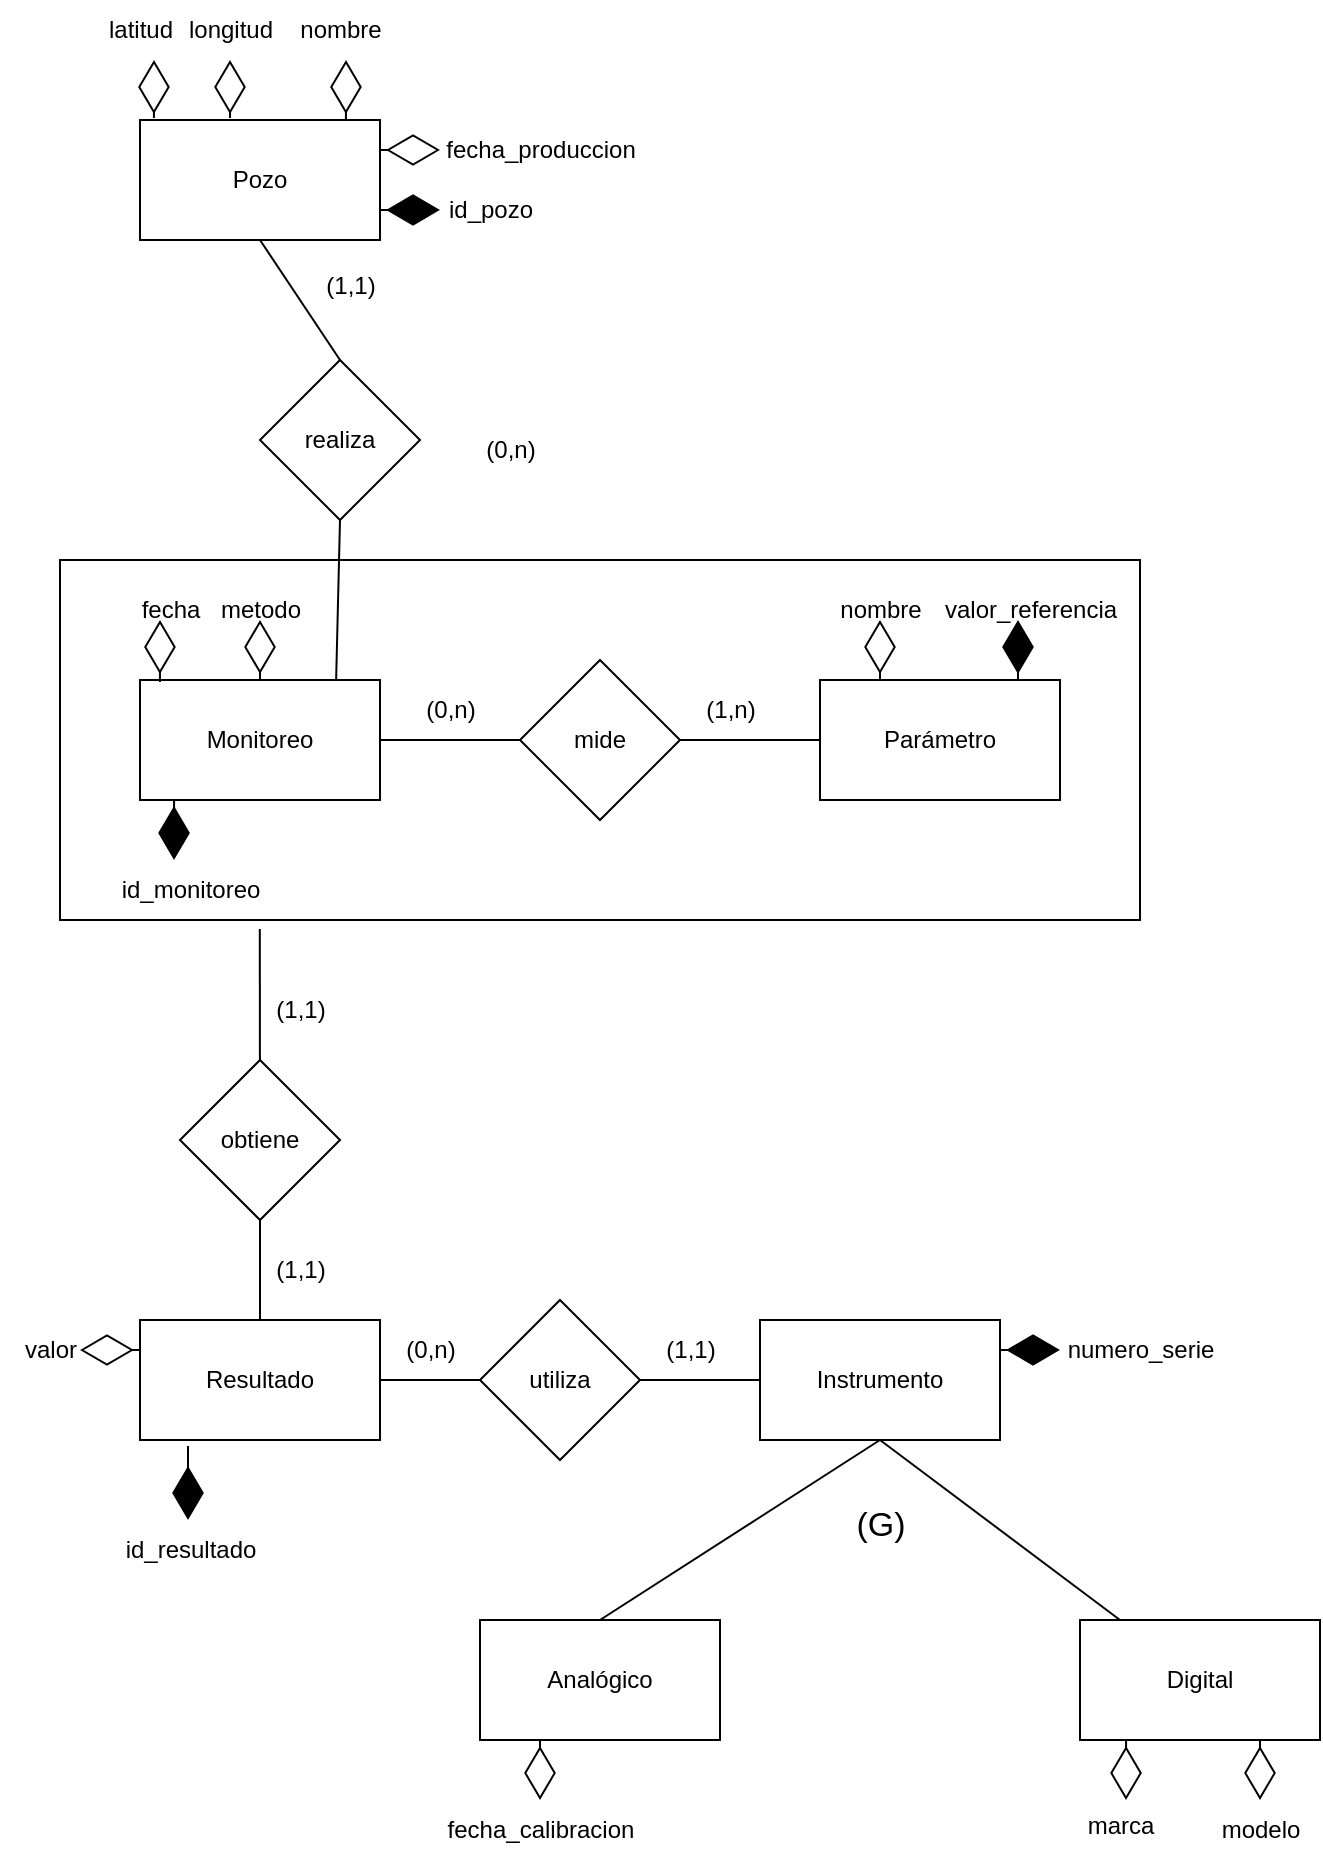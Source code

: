 <mxfile version="28.1.1">
  <diagram name="Página-1" id="F08g4S8QX43q0Huv5xN_">
    <mxGraphModel dx="1426" dy="777" grid="1" gridSize="10" guides="1" tooltips="1" connect="1" arrows="1" fold="1" page="1" pageScale="1" pageWidth="827" pageHeight="1169" math="0" shadow="0">
      <root>
        <mxCell id="0" />
        <mxCell id="1" parent="0" />
        <mxCell id="-ekGsj5JHg_tpQNRDKtk-1" value="Pozo" style="rounded=0;whiteSpace=wrap;html=1;" vertex="1" parent="1">
          <mxGeometry x="100" y="90" width="120" height="60" as="geometry" />
        </mxCell>
        <mxCell id="-ekGsj5JHg_tpQNRDKtk-2" value="" style="endArrow=none;html=1;rounded=0;entryX=0.5;entryY=1;entryDx=0;entryDy=0;exitX=0.5;exitY=0;exitDx=0;exitDy=0;" edge="1" parent="1" source="-ekGsj5JHg_tpQNRDKtk-3" target="-ekGsj5JHg_tpQNRDKtk-1">
          <mxGeometry width="50" height="50" relative="1" as="geometry">
            <mxPoint x="160" y="240" as="sourcePoint" />
            <mxPoint x="300" y="240" as="targetPoint" />
          </mxGeometry>
        </mxCell>
        <mxCell id="-ekGsj5JHg_tpQNRDKtk-3" value="realiza" style="rhombus;whiteSpace=wrap;html=1;" vertex="1" parent="1">
          <mxGeometry x="160" y="210" width="80" height="80" as="geometry" />
        </mxCell>
        <mxCell id="-ekGsj5JHg_tpQNRDKtk-4" value="" style="endArrow=none;html=1;rounded=0;exitX=0.5;exitY=1;exitDx=0;exitDy=0;entryX=0.817;entryY=0.017;entryDx=0;entryDy=0;entryPerimeter=0;" edge="1" parent="1" source="-ekGsj5JHg_tpQNRDKtk-3" target="-ekGsj5JHg_tpQNRDKtk-5">
          <mxGeometry width="50" height="50" relative="1" as="geometry">
            <mxPoint x="250" y="290" as="sourcePoint" />
            <mxPoint x="100" y="290" as="targetPoint" />
          </mxGeometry>
        </mxCell>
        <mxCell id="-ekGsj5JHg_tpQNRDKtk-5" value="Monitoreo" style="rounded=0;whiteSpace=wrap;html=1;" vertex="1" parent="1">
          <mxGeometry x="100" y="370" width="120" height="60" as="geometry" />
        </mxCell>
        <mxCell id="-ekGsj5JHg_tpQNRDKtk-6" value="" style="endArrow=none;html=1;rounded=0;exitX=1;exitY=0.5;exitDx=0;exitDy=0;" edge="1" parent="1" source="-ekGsj5JHg_tpQNRDKtk-5" target="-ekGsj5JHg_tpQNRDKtk-7">
          <mxGeometry width="50" height="50" relative="1" as="geometry">
            <mxPoint x="262" y="250" as="sourcePoint" />
            <mxPoint x="370" y="270" as="targetPoint" />
          </mxGeometry>
        </mxCell>
        <mxCell id="-ekGsj5JHg_tpQNRDKtk-7" value="mide" style="rhombus;whiteSpace=wrap;html=1;" vertex="1" parent="1">
          <mxGeometry x="290" y="360" width="80" height="80" as="geometry" />
        </mxCell>
        <mxCell id="-ekGsj5JHg_tpQNRDKtk-8" value="" style="endArrow=none;html=1;rounded=0;entryX=1;entryY=0.5;entryDx=0;entryDy=0;exitX=0;exitY=0.5;exitDx=0;exitDy=0;" edge="1" parent="1" source="-ekGsj5JHg_tpQNRDKtk-9" target="-ekGsj5JHg_tpQNRDKtk-7">
          <mxGeometry width="50" height="50" relative="1" as="geometry">
            <mxPoint x="320" y="320" as="sourcePoint" />
            <mxPoint x="370" y="270" as="targetPoint" />
          </mxGeometry>
        </mxCell>
        <mxCell id="-ekGsj5JHg_tpQNRDKtk-9" value="Parámetro" style="rounded=0;whiteSpace=wrap;html=1;" vertex="1" parent="1">
          <mxGeometry x="440" y="370" width="120" height="60" as="geometry" />
        </mxCell>
        <mxCell id="-ekGsj5JHg_tpQNRDKtk-10" value="" style="rounded=0;whiteSpace=wrap;html=1;fillColor=none;" vertex="1" parent="1">
          <mxGeometry x="60" y="310" width="540" height="180" as="geometry" />
        </mxCell>
        <mxCell id="-ekGsj5JHg_tpQNRDKtk-11" value="" style="endArrow=none;html=1;rounded=0;exitX=0.185;exitY=1.025;exitDx=0;exitDy=0;exitPerimeter=0;" edge="1" parent="1" source="-ekGsj5JHg_tpQNRDKtk-10" target="-ekGsj5JHg_tpQNRDKtk-12">
          <mxGeometry width="50" height="50" relative="1" as="geometry">
            <mxPoint x="290" y="460" as="sourcePoint" />
            <mxPoint x="324" y="600" as="targetPoint" />
          </mxGeometry>
        </mxCell>
        <mxCell id="-ekGsj5JHg_tpQNRDKtk-12" value="obtiene" style="rhombus;whiteSpace=wrap;html=1;" vertex="1" parent="1">
          <mxGeometry x="120" y="560" width="80" height="80" as="geometry" />
        </mxCell>
        <mxCell id="-ekGsj5JHg_tpQNRDKtk-13" value="" style="endArrow=none;html=1;rounded=0;" edge="1" parent="1" source="-ekGsj5JHg_tpQNRDKtk-12" target="-ekGsj5JHg_tpQNRDKtk-14">
          <mxGeometry width="50" height="50" relative="1" as="geometry">
            <mxPoint x="290" y="460" as="sourcePoint" />
            <mxPoint x="340" y="410" as="targetPoint" />
          </mxGeometry>
        </mxCell>
        <mxCell id="-ekGsj5JHg_tpQNRDKtk-14" value="Resultado" style="rounded=0;whiteSpace=wrap;html=1;" vertex="1" parent="1">
          <mxGeometry x="100" y="690" width="120" height="60" as="geometry" />
        </mxCell>
        <mxCell id="-ekGsj5JHg_tpQNRDKtk-15" value="" style="endArrow=none;html=1;rounded=0;exitX=1;exitY=0.5;exitDx=0;exitDy=0;" edge="1" parent="1" source="-ekGsj5JHg_tpQNRDKtk-14" target="-ekGsj5JHg_tpQNRDKtk-16">
          <mxGeometry width="50" height="50" relative="1" as="geometry">
            <mxPoint x="310" y="690" as="sourcePoint" />
            <mxPoint x="290" y="720" as="targetPoint" />
          </mxGeometry>
        </mxCell>
        <mxCell id="-ekGsj5JHg_tpQNRDKtk-16" value="utiliza" style="rhombus;whiteSpace=wrap;html=1;" vertex="1" parent="1">
          <mxGeometry x="270" y="680" width="80" height="80" as="geometry" />
        </mxCell>
        <mxCell id="-ekGsj5JHg_tpQNRDKtk-17" value="" style="endArrow=none;html=1;rounded=0;exitX=1;exitY=0.5;exitDx=0;exitDy=0;" edge="1" parent="1" source="-ekGsj5JHg_tpQNRDKtk-16" target="-ekGsj5JHg_tpQNRDKtk-18">
          <mxGeometry width="50" height="50" relative="1" as="geometry">
            <mxPoint x="310" y="690" as="sourcePoint" />
            <mxPoint x="360" y="640" as="targetPoint" />
          </mxGeometry>
        </mxCell>
        <mxCell id="-ekGsj5JHg_tpQNRDKtk-18" value="Instrumento" style="rounded=0;whiteSpace=wrap;html=1;" vertex="1" parent="1">
          <mxGeometry x="410" y="690" width="120" height="60" as="geometry" />
        </mxCell>
        <mxCell id="-ekGsj5JHg_tpQNRDKtk-19" value="" style="endArrow=none;html=1;rounded=0;entryX=0.5;entryY=1;entryDx=0;entryDy=0;exitX=0.5;exitY=0;exitDx=0;exitDy=0;" edge="1" parent="1" source="-ekGsj5JHg_tpQNRDKtk-20" target="-ekGsj5JHg_tpQNRDKtk-18">
          <mxGeometry width="50" height="50" relative="1" as="geometry">
            <mxPoint x="350" y="820" as="sourcePoint" />
            <mxPoint x="510" y="750" as="targetPoint" />
          </mxGeometry>
        </mxCell>
        <mxCell id="-ekGsj5JHg_tpQNRDKtk-20" value="Analógico" style="rounded=0;whiteSpace=wrap;html=1;" vertex="1" parent="1">
          <mxGeometry x="270" y="840" width="120" height="60" as="geometry" />
        </mxCell>
        <mxCell id="-ekGsj5JHg_tpQNRDKtk-21" value="" style="endArrow=none;html=1;rounded=0;exitX=0.5;exitY=1;exitDx=0;exitDy=0;" edge="1" parent="1" source="-ekGsj5JHg_tpQNRDKtk-18" target="-ekGsj5JHg_tpQNRDKtk-22">
          <mxGeometry width="50" height="50" relative="1" as="geometry">
            <mxPoint x="460" y="800" as="sourcePoint" />
            <mxPoint x="470" y="750" as="targetPoint" />
          </mxGeometry>
        </mxCell>
        <mxCell id="-ekGsj5JHg_tpQNRDKtk-22" value="Digital" style="rounded=0;whiteSpace=wrap;html=1;" vertex="1" parent="1">
          <mxGeometry x="570" y="840" width="120" height="60" as="geometry" />
        </mxCell>
        <mxCell id="-ekGsj5JHg_tpQNRDKtk-23" value="(G)" style="text;html=1;align=center;verticalAlign=middle;resizable=0;points=[];autosize=1;strokeColor=none;fillColor=none;fontSize=17;" vertex="1" parent="1">
          <mxGeometry x="445" y="778" width="50" height="30" as="geometry" />
        </mxCell>
        <mxCell id="-ekGsj5JHg_tpQNRDKtk-24" value="" style="endArrow=diamondThin;endFill=0;endSize=24;html=1;rounded=0;exitX=0.058;exitY=-0.017;exitDx=0;exitDy=0;exitPerimeter=0;" edge="1" parent="1" source="-ekGsj5JHg_tpQNRDKtk-1">
          <mxGeometry width="160" relative="1" as="geometry">
            <mxPoint x="230" y="250" as="sourcePoint" />
            <mxPoint x="107" y="60" as="targetPoint" />
          </mxGeometry>
        </mxCell>
        <mxCell id="-ekGsj5JHg_tpQNRDKtk-25" value="latitud" style="text;html=1;align=center;verticalAlign=middle;resizable=0;points=[];autosize=1;strokeColor=none;fillColor=none;" vertex="1" parent="1">
          <mxGeometry x="70" y="30" width="60" height="30" as="geometry" />
        </mxCell>
        <mxCell id="-ekGsj5JHg_tpQNRDKtk-26" value="" style="endArrow=diamondThin;endFill=0;endSize=24;html=1;rounded=0;exitX=0.375;exitY=-0.017;exitDx=0;exitDy=0;exitPerimeter=0;" edge="1" parent="1" source="-ekGsj5JHg_tpQNRDKtk-1">
          <mxGeometry width="160" relative="1" as="geometry">
            <mxPoint x="230" y="250" as="sourcePoint" />
            <mxPoint x="145" y="60" as="targetPoint" />
          </mxGeometry>
        </mxCell>
        <mxCell id="-ekGsj5JHg_tpQNRDKtk-27" value="longitud" style="text;html=1;align=center;verticalAlign=middle;resizable=0;points=[];autosize=1;strokeColor=none;fillColor=none;" vertex="1" parent="1">
          <mxGeometry x="110" y="30" width="70" height="30" as="geometry" />
        </mxCell>
        <mxCell id="-ekGsj5JHg_tpQNRDKtk-28" value="" style="endArrow=diamondThin;endFill=0;endSize=24;html=1;rounded=0;exitX=0.858;exitY=0;exitDx=0;exitDy=0;exitPerimeter=0;" edge="1" parent="1" source="-ekGsj5JHg_tpQNRDKtk-1">
          <mxGeometry width="160" relative="1" as="geometry">
            <mxPoint x="230" y="250" as="sourcePoint" />
            <mxPoint x="203" y="60" as="targetPoint" />
          </mxGeometry>
        </mxCell>
        <mxCell id="-ekGsj5JHg_tpQNRDKtk-29" value="nombre" style="text;html=1;align=center;verticalAlign=middle;resizable=0;points=[];autosize=1;strokeColor=none;fillColor=none;" vertex="1" parent="1">
          <mxGeometry x="170" y="30" width="60" height="30" as="geometry" />
        </mxCell>
        <mxCell id="-ekGsj5JHg_tpQNRDKtk-30" value="" style="endArrow=diamondThin;endFill=0;endSize=24;html=1;rounded=0;exitX=1;exitY=0.25;exitDx=0;exitDy=0;" edge="1" parent="1" source="-ekGsj5JHg_tpQNRDKtk-1">
          <mxGeometry width="160" relative="1" as="geometry">
            <mxPoint x="230" y="250" as="sourcePoint" />
            <mxPoint x="250" y="105" as="targetPoint" />
          </mxGeometry>
        </mxCell>
        <mxCell id="-ekGsj5JHg_tpQNRDKtk-31" value="fecha_produccion" style="text;html=1;align=center;verticalAlign=middle;resizable=0;points=[];autosize=1;strokeColor=none;fillColor=none;" vertex="1" parent="1">
          <mxGeometry x="240" y="90" width="120" height="30" as="geometry" />
        </mxCell>
        <mxCell id="-ekGsj5JHg_tpQNRDKtk-32" value="" style="endArrow=diamondThin;endFill=1;endSize=24;html=1;rounded=0;exitX=1;exitY=0.75;exitDx=0;exitDy=0;" edge="1" parent="1" source="-ekGsj5JHg_tpQNRDKtk-1">
          <mxGeometry width="160" relative="1" as="geometry">
            <mxPoint x="230" y="250" as="sourcePoint" />
            <mxPoint x="250" y="135" as="targetPoint" />
          </mxGeometry>
        </mxCell>
        <mxCell id="-ekGsj5JHg_tpQNRDKtk-33" value="id_pozo" style="text;html=1;align=center;verticalAlign=middle;resizable=0;points=[];autosize=1;strokeColor=none;fillColor=none;" vertex="1" parent="1">
          <mxGeometry x="240" y="120" width="70" height="30" as="geometry" />
        </mxCell>
        <mxCell id="-ekGsj5JHg_tpQNRDKtk-34" value="" style="endArrow=diamondThin;endFill=0;endSize=24;html=1;rounded=0;exitX=0.083;exitY=0.017;exitDx=0;exitDy=0;exitPerimeter=0;" edge="1" parent="1" source="-ekGsj5JHg_tpQNRDKtk-5">
          <mxGeometry width="160" relative="1" as="geometry">
            <mxPoint x="60" y="470" as="sourcePoint" />
            <mxPoint x="110" y="340" as="targetPoint" />
          </mxGeometry>
        </mxCell>
        <mxCell id="-ekGsj5JHg_tpQNRDKtk-35" value="fecha" style="text;html=1;align=center;verticalAlign=middle;resizable=0;points=[];autosize=1;strokeColor=none;fillColor=none;" vertex="1" parent="1">
          <mxGeometry x="90" y="320" width="50" height="30" as="geometry" />
        </mxCell>
        <mxCell id="-ekGsj5JHg_tpQNRDKtk-36" value="" style="endArrow=diamondThin;endFill=0;endSize=24;html=1;rounded=0;exitX=0.5;exitY=0;exitDx=0;exitDy=0;" edge="1" parent="1" source="-ekGsj5JHg_tpQNRDKtk-5">
          <mxGeometry width="160" relative="1" as="geometry">
            <mxPoint x="260" y="400" as="sourcePoint" />
            <mxPoint x="160" y="340" as="targetPoint" />
          </mxGeometry>
        </mxCell>
        <mxCell id="-ekGsj5JHg_tpQNRDKtk-37" value="metodo" style="text;html=1;align=center;verticalAlign=middle;resizable=0;points=[];autosize=1;strokeColor=none;fillColor=none;" vertex="1" parent="1">
          <mxGeometry x="130" y="320" width="60" height="30" as="geometry" />
        </mxCell>
        <mxCell id="-ekGsj5JHg_tpQNRDKtk-38" value="" style="endArrow=diamondThin;endFill=1;endSize=24;html=1;rounded=0;exitX=0.142;exitY=1;exitDx=0;exitDy=0;exitPerimeter=0;" edge="1" parent="1" source="-ekGsj5JHg_tpQNRDKtk-5">
          <mxGeometry width="160" relative="1" as="geometry">
            <mxPoint x="230" y="430" as="sourcePoint" />
            <mxPoint x="117" y="460" as="targetPoint" />
          </mxGeometry>
        </mxCell>
        <mxCell id="-ekGsj5JHg_tpQNRDKtk-39" value="id_monitoreo" style="text;html=1;align=center;verticalAlign=middle;resizable=0;points=[];autosize=1;strokeColor=none;fillColor=none;" vertex="1" parent="1">
          <mxGeometry x="80" y="460" width="90" height="30" as="geometry" />
        </mxCell>
        <mxCell id="-ekGsj5JHg_tpQNRDKtk-40" value="" style="endArrow=diamondThin;endFill=0;endSize=24;html=1;rounded=0;exitX=0.25;exitY=0;exitDx=0;exitDy=0;" edge="1" parent="1" source="-ekGsj5JHg_tpQNRDKtk-9">
          <mxGeometry width="160" relative="1" as="geometry">
            <mxPoint x="480" y="450" as="sourcePoint" />
            <mxPoint x="470" y="340" as="targetPoint" />
          </mxGeometry>
        </mxCell>
        <mxCell id="-ekGsj5JHg_tpQNRDKtk-41" value="nombre" style="text;html=1;align=center;verticalAlign=middle;resizable=0;points=[];autosize=1;strokeColor=none;fillColor=none;" vertex="1" parent="1">
          <mxGeometry x="440" y="320" width="60" height="30" as="geometry" />
        </mxCell>
        <mxCell id="-ekGsj5JHg_tpQNRDKtk-42" value="" style="endArrow=diamondThin;endFill=1;endSize=24;html=1;rounded=0;" edge="1" parent="1">
          <mxGeometry width="160" relative="1" as="geometry">
            <mxPoint x="539" y="370" as="sourcePoint" />
            <mxPoint x="539" y="340" as="targetPoint" />
          </mxGeometry>
        </mxCell>
        <mxCell id="-ekGsj5JHg_tpQNRDKtk-43" value="valor_referencia" style="text;html=1;align=center;verticalAlign=middle;resizable=0;points=[];autosize=1;strokeColor=none;fillColor=none;" vertex="1" parent="1">
          <mxGeometry x="490" y="320" width="110" height="30" as="geometry" />
        </mxCell>
        <mxCell id="-ekGsj5JHg_tpQNRDKtk-44" value="" style="endArrow=diamondThin;endFill=0;endSize=24;html=1;rounded=0;exitX=0;exitY=0.25;exitDx=0;exitDy=0;" edge="1" parent="1" source="-ekGsj5JHg_tpQNRDKtk-14">
          <mxGeometry width="160" relative="1" as="geometry">
            <mxPoint x="200" y="710" as="sourcePoint" />
            <mxPoint x="70" y="705" as="targetPoint" />
          </mxGeometry>
        </mxCell>
        <mxCell id="-ekGsj5JHg_tpQNRDKtk-45" value="valor" style="text;html=1;align=center;verticalAlign=middle;resizable=0;points=[];autosize=1;strokeColor=none;fillColor=none;" vertex="1" parent="1">
          <mxGeometry x="30" y="690" width="50" height="30" as="geometry" />
        </mxCell>
        <mxCell id="-ekGsj5JHg_tpQNRDKtk-46" value="" style="endArrow=diamondThin;endFill=1;endSize=24;html=1;rounded=0;exitX=0.2;exitY=1.05;exitDx=0;exitDy=0;exitPerimeter=0;" edge="1" parent="1" source="-ekGsj5JHg_tpQNRDKtk-14">
          <mxGeometry width="160" relative="1" as="geometry">
            <mxPoint x="200" y="710" as="sourcePoint" />
            <mxPoint x="124" y="790" as="targetPoint" />
          </mxGeometry>
        </mxCell>
        <mxCell id="-ekGsj5JHg_tpQNRDKtk-47" value="id_resultado" style="text;html=1;align=center;verticalAlign=middle;resizable=0;points=[];autosize=1;strokeColor=none;fillColor=none;" vertex="1" parent="1">
          <mxGeometry x="80" y="790" width="90" height="30" as="geometry" />
        </mxCell>
        <mxCell id="-ekGsj5JHg_tpQNRDKtk-48" value="" style="endArrow=diamondThin;endFill=1;endSize=24;html=1;rounded=0;exitX=1;exitY=0.25;exitDx=0;exitDy=0;" edge="1" parent="1" source="-ekGsj5JHg_tpQNRDKtk-18">
          <mxGeometry width="160" relative="1" as="geometry">
            <mxPoint x="460" y="740" as="sourcePoint" />
            <mxPoint x="560" y="705" as="targetPoint" />
          </mxGeometry>
        </mxCell>
        <mxCell id="-ekGsj5JHg_tpQNRDKtk-49" value="numero_serie" style="text;html=1;align=center;verticalAlign=middle;resizable=0;points=[];autosize=1;strokeColor=none;fillColor=none;" vertex="1" parent="1">
          <mxGeometry x="550" y="690" width="100" height="30" as="geometry" />
        </mxCell>
        <mxCell id="-ekGsj5JHg_tpQNRDKtk-50" value="" style="endArrow=diamondThin;endFill=0;endSize=24;html=1;rounded=0;exitX=0.25;exitY=1;exitDx=0;exitDy=0;" edge="1" parent="1" source="-ekGsj5JHg_tpQNRDKtk-20">
          <mxGeometry width="160" relative="1" as="geometry">
            <mxPoint x="460" y="740" as="sourcePoint" />
            <mxPoint x="300" y="930" as="targetPoint" />
          </mxGeometry>
        </mxCell>
        <mxCell id="-ekGsj5JHg_tpQNRDKtk-51" value="fecha_calibracion" style="text;html=1;align=center;verticalAlign=middle;resizable=0;points=[];autosize=1;strokeColor=none;fillColor=none;" vertex="1" parent="1">
          <mxGeometry x="240" y="930" width="120" height="30" as="geometry" />
        </mxCell>
        <mxCell id="-ekGsj5JHg_tpQNRDKtk-52" value="" style="endArrow=diamondThin;endFill=0;endSize=24;html=1;rounded=0;exitX=0.192;exitY=1;exitDx=0;exitDy=0;exitPerimeter=0;" edge="1" parent="1" source="-ekGsj5JHg_tpQNRDKtk-22">
          <mxGeometry width="160" relative="1" as="geometry">
            <mxPoint x="580" y="780" as="sourcePoint" />
            <mxPoint x="593" y="930" as="targetPoint" />
          </mxGeometry>
        </mxCell>
        <mxCell id="-ekGsj5JHg_tpQNRDKtk-53" value="marca" style="text;html=1;align=center;verticalAlign=middle;resizable=0;points=[];autosize=1;strokeColor=none;fillColor=none;" vertex="1" parent="1">
          <mxGeometry x="560" y="928" width="60" height="30" as="geometry" />
        </mxCell>
        <mxCell id="-ekGsj5JHg_tpQNRDKtk-54" value="" style="endArrow=diamondThin;endFill=0;endSize=24;html=1;rounded=0;exitX=0.75;exitY=1;exitDx=0;exitDy=0;" edge="1" parent="1" source="-ekGsj5JHg_tpQNRDKtk-22">
          <mxGeometry width="160" relative="1" as="geometry">
            <mxPoint x="580" y="780" as="sourcePoint" />
            <mxPoint x="660" y="930" as="targetPoint" />
          </mxGeometry>
        </mxCell>
        <mxCell id="-ekGsj5JHg_tpQNRDKtk-55" value="modelo" style="text;html=1;align=center;verticalAlign=middle;resizable=0;points=[];autosize=1;strokeColor=none;fillColor=none;" vertex="1" parent="1">
          <mxGeometry x="630" y="930" width="60" height="30" as="geometry" />
        </mxCell>
        <mxCell id="-ekGsj5JHg_tpQNRDKtk-56" value="(1,1)" style="text;html=1;align=center;verticalAlign=middle;resizable=0;points=[];autosize=1;strokeColor=none;fillColor=none;" vertex="1" parent="1">
          <mxGeometry x="180" y="158" width="50" height="30" as="geometry" />
        </mxCell>
        <mxCell id="-ekGsj5JHg_tpQNRDKtk-57" value="(0,n)" style="text;html=1;align=center;verticalAlign=middle;resizable=0;points=[];autosize=1;strokeColor=none;fillColor=none;" vertex="1" parent="1">
          <mxGeometry x="260" y="240" width="50" height="30" as="geometry" />
        </mxCell>
        <mxCell id="-ekGsj5JHg_tpQNRDKtk-58" value="(1,n)" style="text;html=1;align=center;verticalAlign=middle;resizable=0;points=[];autosize=1;strokeColor=none;fillColor=none;" vertex="1" parent="1">
          <mxGeometry x="370" y="370" width="50" height="30" as="geometry" />
        </mxCell>
        <mxCell id="-ekGsj5JHg_tpQNRDKtk-59" value="(0,n)" style="text;html=1;align=center;verticalAlign=middle;resizable=0;points=[];autosize=1;strokeColor=none;fillColor=none;" vertex="1" parent="1">
          <mxGeometry x="230" y="370" width="50" height="30" as="geometry" />
        </mxCell>
        <mxCell id="-ekGsj5JHg_tpQNRDKtk-60" value="(1,1)" style="text;html=1;align=center;verticalAlign=middle;resizable=0;points=[];autosize=1;strokeColor=none;fillColor=none;" vertex="1" parent="1">
          <mxGeometry x="155" y="650" width="50" height="30" as="geometry" />
        </mxCell>
        <mxCell id="-ekGsj5JHg_tpQNRDKtk-61" value="(1,1)" style="text;html=1;align=center;verticalAlign=middle;resizable=0;points=[];autosize=1;strokeColor=none;fillColor=none;" vertex="1" parent="1">
          <mxGeometry x="155" y="520" width="50" height="30" as="geometry" />
        </mxCell>
        <mxCell id="-ekGsj5JHg_tpQNRDKtk-62" value="(1,1)" style="text;html=1;align=center;verticalAlign=middle;resizable=0;points=[];autosize=1;strokeColor=none;fillColor=none;" vertex="1" parent="1">
          <mxGeometry x="350" y="690" width="50" height="30" as="geometry" />
        </mxCell>
        <mxCell id="-ekGsj5JHg_tpQNRDKtk-63" value="(0,n)" style="text;html=1;align=center;verticalAlign=middle;resizable=0;points=[];autosize=1;strokeColor=none;fillColor=none;" vertex="1" parent="1">
          <mxGeometry x="220" y="690" width="50" height="30" as="geometry" />
        </mxCell>
      </root>
    </mxGraphModel>
  </diagram>
</mxfile>
